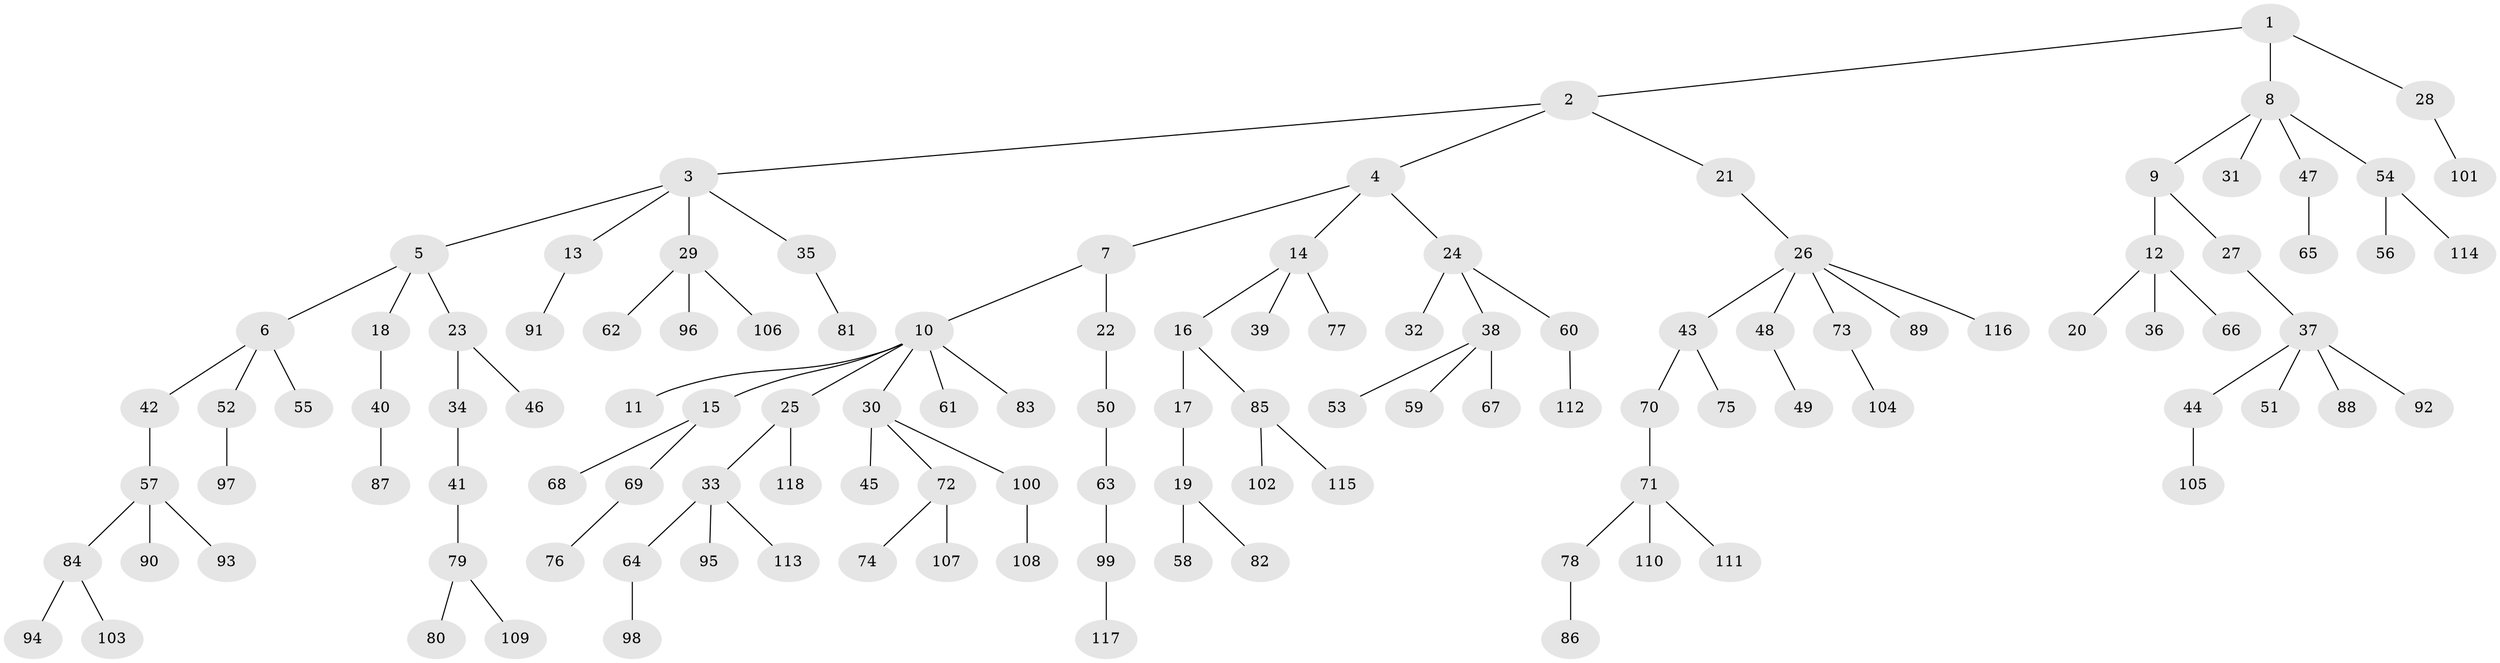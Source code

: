 // coarse degree distribution, {3: 0.10714285714285714, 4: 0.047619047619047616, 5: 0.07142857142857142, 9: 0.011904761904761904, 1: 0.5714285714285714, 2: 0.17857142857142858, 6: 0.011904761904761904}
// Generated by graph-tools (version 1.1) at 2025/24/03/03/25 07:24:07]
// undirected, 118 vertices, 117 edges
graph export_dot {
graph [start="1"]
  node [color=gray90,style=filled];
  1;
  2;
  3;
  4;
  5;
  6;
  7;
  8;
  9;
  10;
  11;
  12;
  13;
  14;
  15;
  16;
  17;
  18;
  19;
  20;
  21;
  22;
  23;
  24;
  25;
  26;
  27;
  28;
  29;
  30;
  31;
  32;
  33;
  34;
  35;
  36;
  37;
  38;
  39;
  40;
  41;
  42;
  43;
  44;
  45;
  46;
  47;
  48;
  49;
  50;
  51;
  52;
  53;
  54;
  55;
  56;
  57;
  58;
  59;
  60;
  61;
  62;
  63;
  64;
  65;
  66;
  67;
  68;
  69;
  70;
  71;
  72;
  73;
  74;
  75;
  76;
  77;
  78;
  79;
  80;
  81;
  82;
  83;
  84;
  85;
  86;
  87;
  88;
  89;
  90;
  91;
  92;
  93;
  94;
  95;
  96;
  97;
  98;
  99;
  100;
  101;
  102;
  103;
  104;
  105;
  106;
  107;
  108;
  109;
  110;
  111;
  112;
  113;
  114;
  115;
  116;
  117;
  118;
  1 -- 2;
  1 -- 8;
  1 -- 28;
  2 -- 3;
  2 -- 4;
  2 -- 21;
  3 -- 5;
  3 -- 13;
  3 -- 29;
  3 -- 35;
  4 -- 7;
  4 -- 14;
  4 -- 24;
  5 -- 6;
  5 -- 18;
  5 -- 23;
  6 -- 42;
  6 -- 52;
  6 -- 55;
  7 -- 10;
  7 -- 22;
  8 -- 9;
  8 -- 31;
  8 -- 47;
  8 -- 54;
  9 -- 12;
  9 -- 27;
  10 -- 11;
  10 -- 15;
  10 -- 25;
  10 -- 30;
  10 -- 61;
  10 -- 83;
  12 -- 20;
  12 -- 36;
  12 -- 66;
  13 -- 91;
  14 -- 16;
  14 -- 39;
  14 -- 77;
  15 -- 68;
  15 -- 69;
  16 -- 17;
  16 -- 85;
  17 -- 19;
  18 -- 40;
  19 -- 58;
  19 -- 82;
  21 -- 26;
  22 -- 50;
  23 -- 34;
  23 -- 46;
  24 -- 32;
  24 -- 38;
  24 -- 60;
  25 -- 33;
  25 -- 118;
  26 -- 43;
  26 -- 48;
  26 -- 73;
  26 -- 89;
  26 -- 116;
  27 -- 37;
  28 -- 101;
  29 -- 62;
  29 -- 96;
  29 -- 106;
  30 -- 45;
  30 -- 72;
  30 -- 100;
  33 -- 64;
  33 -- 95;
  33 -- 113;
  34 -- 41;
  35 -- 81;
  37 -- 44;
  37 -- 51;
  37 -- 88;
  37 -- 92;
  38 -- 53;
  38 -- 59;
  38 -- 67;
  40 -- 87;
  41 -- 79;
  42 -- 57;
  43 -- 70;
  43 -- 75;
  44 -- 105;
  47 -- 65;
  48 -- 49;
  50 -- 63;
  52 -- 97;
  54 -- 56;
  54 -- 114;
  57 -- 84;
  57 -- 90;
  57 -- 93;
  60 -- 112;
  63 -- 99;
  64 -- 98;
  69 -- 76;
  70 -- 71;
  71 -- 78;
  71 -- 110;
  71 -- 111;
  72 -- 74;
  72 -- 107;
  73 -- 104;
  78 -- 86;
  79 -- 80;
  79 -- 109;
  84 -- 94;
  84 -- 103;
  85 -- 102;
  85 -- 115;
  99 -- 117;
  100 -- 108;
}
